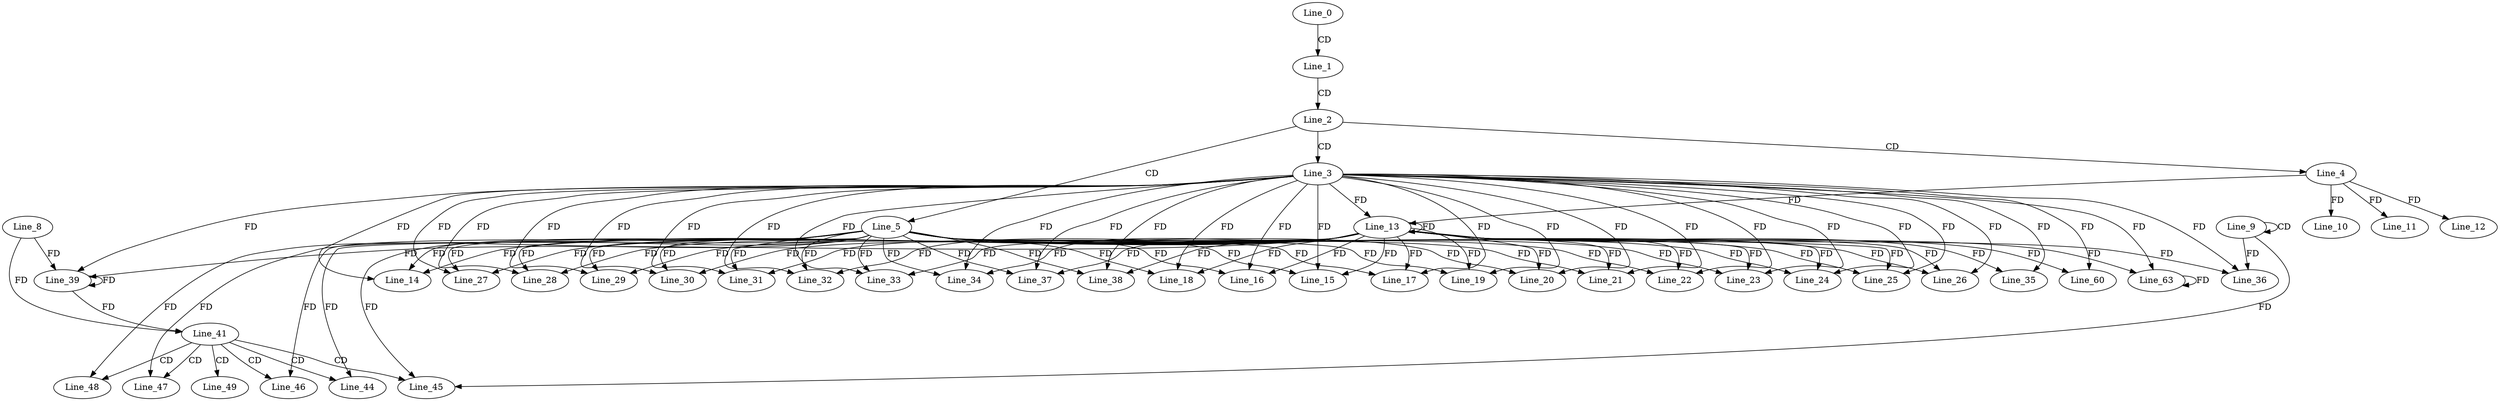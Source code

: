digraph G {
  Line_0;
  Line_1;
  Line_2;
  Line_3;
  Line_4;
  Line_5;
  Line_9;
  Line_9;
  Line_10;
  Line_11;
  Line_12;
  Line_13;
  Line_13;
  Line_13;
  Line_14;
  Line_14;
  Line_15;
  Line_15;
  Line_16;
  Line_16;
  Line_17;
  Line_17;
  Line_18;
  Line_18;
  Line_19;
  Line_19;
  Line_20;
  Line_20;
  Line_21;
  Line_21;
  Line_22;
  Line_22;
  Line_23;
  Line_23;
  Line_24;
  Line_24;
  Line_25;
  Line_25;
  Line_26;
  Line_26;
  Line_27;
  Line_27;
  Line_28;
  Line_28;
  Line_29;
  Line_29;
  Line_30;
  Line_30;
  Line_31;
  Line_31;
  Line_32;
  Line_32;
  Line_33;
  Line_33;
  Line_34;
  Line_34;
  Line_35;
  Line_36;
  Line_37;
  Line_37;
  Line_38;
  Line_38;
  Line_8;
  Line_39;
  Line_39;
  Line_41;
  Line_44;
  Line_45;
  Line_46;
  Line_46;
  Line_47;
  Line_47;
  Line_48;
  Line_48;
  Line_49;
  Line_60;
  Line_63;
  Line_0 -> Line_1 [ label="CD" ];
  Line_1 -> Line_2 [ label="CD" ];
  Line_2 -> Line_3 [ label="CD" ];
  Line_2 -> Line_4 [ label="CD" ];
  Line_2 -> Line_5 [ label="CD" ];
  Line_9 -> Line_9 [ label="CD" ];
  Line_4 -> Line_10 [ label="FD" ];
  Line_4 -> Line_11 [ label="FD" ];
  Line_4 -> Line_12 [ label="FD" ];
  Line_3 -> Line_13 [ label="FD" ];
  Line_13 -> Line_13 [ label="FD" ];
  Line_4 -> Line_13 [ label="FD" ];
  Line_3 -> Line_14 [ label="FD" ];
  Line_13 -> Line_14 [ label="FD" ];
  Line_5 -> Line_14 [ label="FD" ];
  Line_3 -> Line_15 [ label="FD" ];
  Line_13 -> Line_15 [ label="FD" ];
  Line_5 -> Line_15 [ label="FD" ];
  Line_3 -> Line_16 [ label="FD" ];
  Line_13 -> Line_16 [ label="FD" ];
  Line_5 -> Line_16 [ label="FD" ];
  Line_3 -> Line_17 [ label="FD" ];
  Line_13 -> Line_17 [ label="FD" ];
  Line_5 -> Line_17 [ label="FD" ];
  Line_3 -> Line_18 [ label="FD" ];
  Line_13 -> Line_18 [ label="FD" ];
  Line_5 -> Line_18 [ label="FD" ];
  Line_3 -> Line_19 [ label="FD" ];
  Line_13 -> Line_19 [ label="FD" ];
  Line_5 -> Line_19 [ label="FD" ];
  Line_3 -> Line_20 [ label="FD" ];
  Line_13 -> Line_20 [ label="FD" ];
  Line_5 -> Line_20 [ label="FD" ];
  Line_3 -> Line_21 [ label="FD" ];
  Line_13 -> Line_21 [ label="FD" ];
  Line_5 -> Line_21 [ label="FD" ];
  Line_3 -> Line_22 [ label="FD" ];
  Line_13 -> Line_22 [ label="FD" ];
  Line_5 -> Line_22 [ label="FD" ];
  Line_3 -> Line_23 [ label="FD" ];
  Line_13 -> Line_23 [ label="FD" ];
  Line_5 -> Line_23 [ label="FD" ];
  Line_3 -> Line_24 [ label="FD" ];
  Line_13 -> Line_24 [ label="FD" ];
  Line_5 -> Line_24 [ label="FD" ];
  Line_3 -> Line_25 [ label="FD" ];
  Line_13 -> Line_25 [ label="FD" ];
  Line_5 -> Line_25 [ label="FD" ];
  Line_3 -> Line_26 [ label="FD" ];
  Line_13 -> Line_26 [ label="FD" ];
  Line_5 -> Line_26 [ label="FD" ];
  Line_3 -> Line_27 [ label="FD" ];
  Line_13 -> Line_27 [ label="FD" ];
  Line_5 -> Line_27 [ label="FD" ];
  Line_3 -> Line_28 [ label="FD" ];
  Line_13 -> Line_28 [ label="FD" ];
  Line_5 -> Line_28 [ label="FD" ];
  Line_3 -> Line_29 [ label="FD" ];
  Line_13 -> Line_29 [ label="FD" ];
  Line_5 -> Line_29 [ label="FD" ];
  Line_3 -> Line_30 [ label="FD" ];
  Line_13 -> Line_30 [ label="FD" ];
  Line_5 -> Line_30 [ label="FD" ];
  Line_3 -> Line_31 [ label="FD" ];
  Line_13 -> Line_31 [ label="FD" ];
  Line_5 -> Line_31 [ label="FD" ];
  Line_3 -> Line_32 [ label="FD" ];
  Line_13 -> Line_32 [ label="FD" ];
  Line_5 -> Line_32 [ label="FD" ];
  Line_3 -> Line_33 [ label="FD" ];
  Line_13 -> Line_33 [ label="FD" ];
  Line_5 -> Line_33 [ label="FD" ];
  Line_3 -> Line_34 [ label="FD" ];
  Line_13 -> Line_34 [ label="FD" ];
  Line_5 -> Line_34 [ label="FD" ];
  Line_3 -> Line_35 [ label="FD" ];
  Line_13 -> Line_35 [ label="FD" ];
  Line_3 -> Line_36 [ label="FD" ];
  Line_13 -> Line_36 [ label="FD" ];
  Line_9 -> Line_36 [ label="FD" ];
  Line_3 -> Line_37 [ label="FD" ];
  Line_13 -> Line_37 [ label="FD" ];
  Line_5 -> Line_37 [ label="FD" ];
  Line_3 -> Line_38 [ label="FD" ];
  Line_13 -> Line_38 [ label="FD" ];
  Line_5 -> Line_38 [ label="FD" ];
  Line_8 -> Line_39 [ label="FD" ];
  Line_39 -> Line_39 [ label="FD" ];
  Line_3 -> Line_39 [ label="FD" ];
  Line_13 -> Line_39 [ label="FD" ];
  Line_8 -> Line_41 [ label="FD" ];
  Line_39 -> Line_41 [ label="FD" ];
  Line_41 -> Line_44 [ label="CD" ];
  Line_5 -> Line_44 [ label="FD" ];
  Line_41 -> Line_45 [ label="CD" ];
  Line_5 -> Line_45 [ label="FD" ];
  Line_9 -> Line_45 [ label="FD" ];
  Line_41 -> Line_46 [ label="CD" ];
  Line_5 -> Line_46 [ label="FD" ];
  Line_41 -> Line_47 [ label="CD" ];
  Line_5 -> Line_47 [ label="FD" ];
  Line_41 -> Line_48 [ label="CD" ];
  Line_5 -> Line_48 [ label="FD" ];
  Line_41 -> Line_49 [ label="CD" ];
  Line_3 -> Line_60 [ label="FD" ];
  Line_13 -> Line_60 [ label="FD" ];
  Line_3 -> Line_63 [ label="FD" ];
  Line_13 -> Line_63 [ label="FD" ];
  Line_63 -> Line_63 [ label="FD" ];
}

